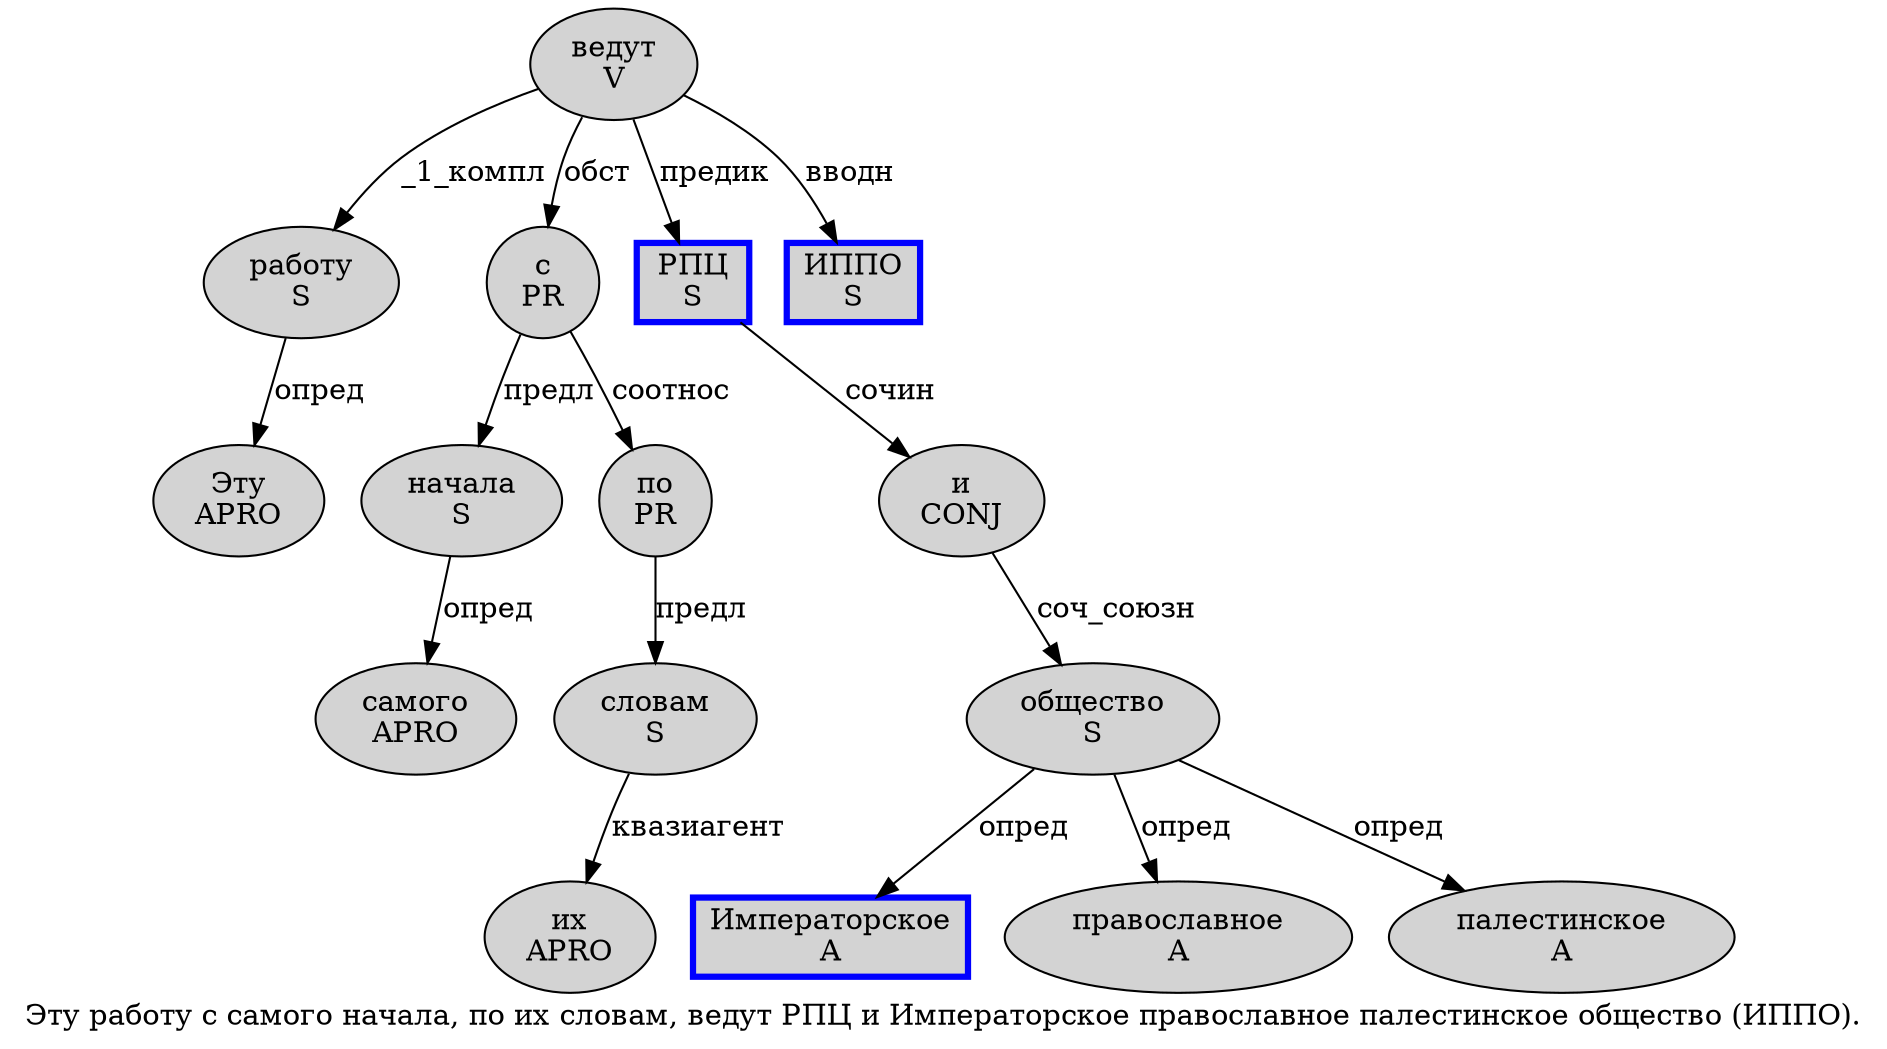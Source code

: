 digraph SENTENCE_512 {
	graph [label="Эту работу с самого начала, по их словам, ведут РПЦ и Императорское православное палестинское общество (ИППО)."]
	node [style=filled]
		0 [label="Эту
APRO" color="" fillcolor=lightgray penwidth=1 shape=ellipse]
		1 [label="работу
S" color="" fillcolor=lightgray penwidth=1 shape=ellipse]
		2 [label="с
PR" color="" fillcolor=lightgray penwidth=1 shape=ellipse]
		3 [label="самого
APRO" color="" fillcolor=lightgray penwidth=1 shape=ellipse]
		4 [label="начала
S" color="" fillcolor=lightgray penwidth=1 shape=ellipse]
		6 [label="по
PR" color="" fillcolor=lightgray penwidth=1 shape=ellipse]
		7 [label="их
APRO" color="" fillcolor=lightgray penwidth=1 shape=ellipse]
		8 [label="словам
S" color="" fillcolor=lightgray penwidth=1 shape=ellipse]
		10 [label="ведут
V" color="" fillcolor=lightgray penwidth=1 shape=ellipse]
		11 [label="РПЦ
S" color=blue fillcolor=lightgray penwidth=3 shape=box]
		12 [label="и
CONJ" color="" fillcolor=lightgray penwidth=1 shape=ellipse]
		13 [label="Императорское
A" color=blue fillcolor=lightgray penwidth=3 shape=box]
		14 [label="православное
A" color="" fillcolor=lightgray penwidth=1 shape=ellipse]
		15 [label="палестинское
A" color="" fillcolor=lightgray penwidth=1 shape=ellipse]
		16 [label="общество
S" color="" fillcolor=lightgray penwidth=1 shape=ellipse]
		18 [label="ИППО
S" color=blue fillcolor=lightgray penwidth=3 shape=box]
			12 -> 16 [label="соч_союзн"]
			6 -> 8 [label="предл"]
			8 -> 7 [label="квазиагент"]
			2 -> 4 [label="предл"]
			2 -> 6 [label="соотнос"]
			10 -> 1 [label="_1_компл"]
			10 -> 2 [label="обст"]
			10 -> 11 [label="предик"]
			10 -> 18 [label="вводн"]
			11 -> 12 [label="сочин"]
			1 -> 0 [label="опред"]
			4 -> 3 [label="опред"]
			16 -> 13 [label="опред"]
			16 -> 14 [label="опред"]
			16 -> 15 [label="опред"]
}